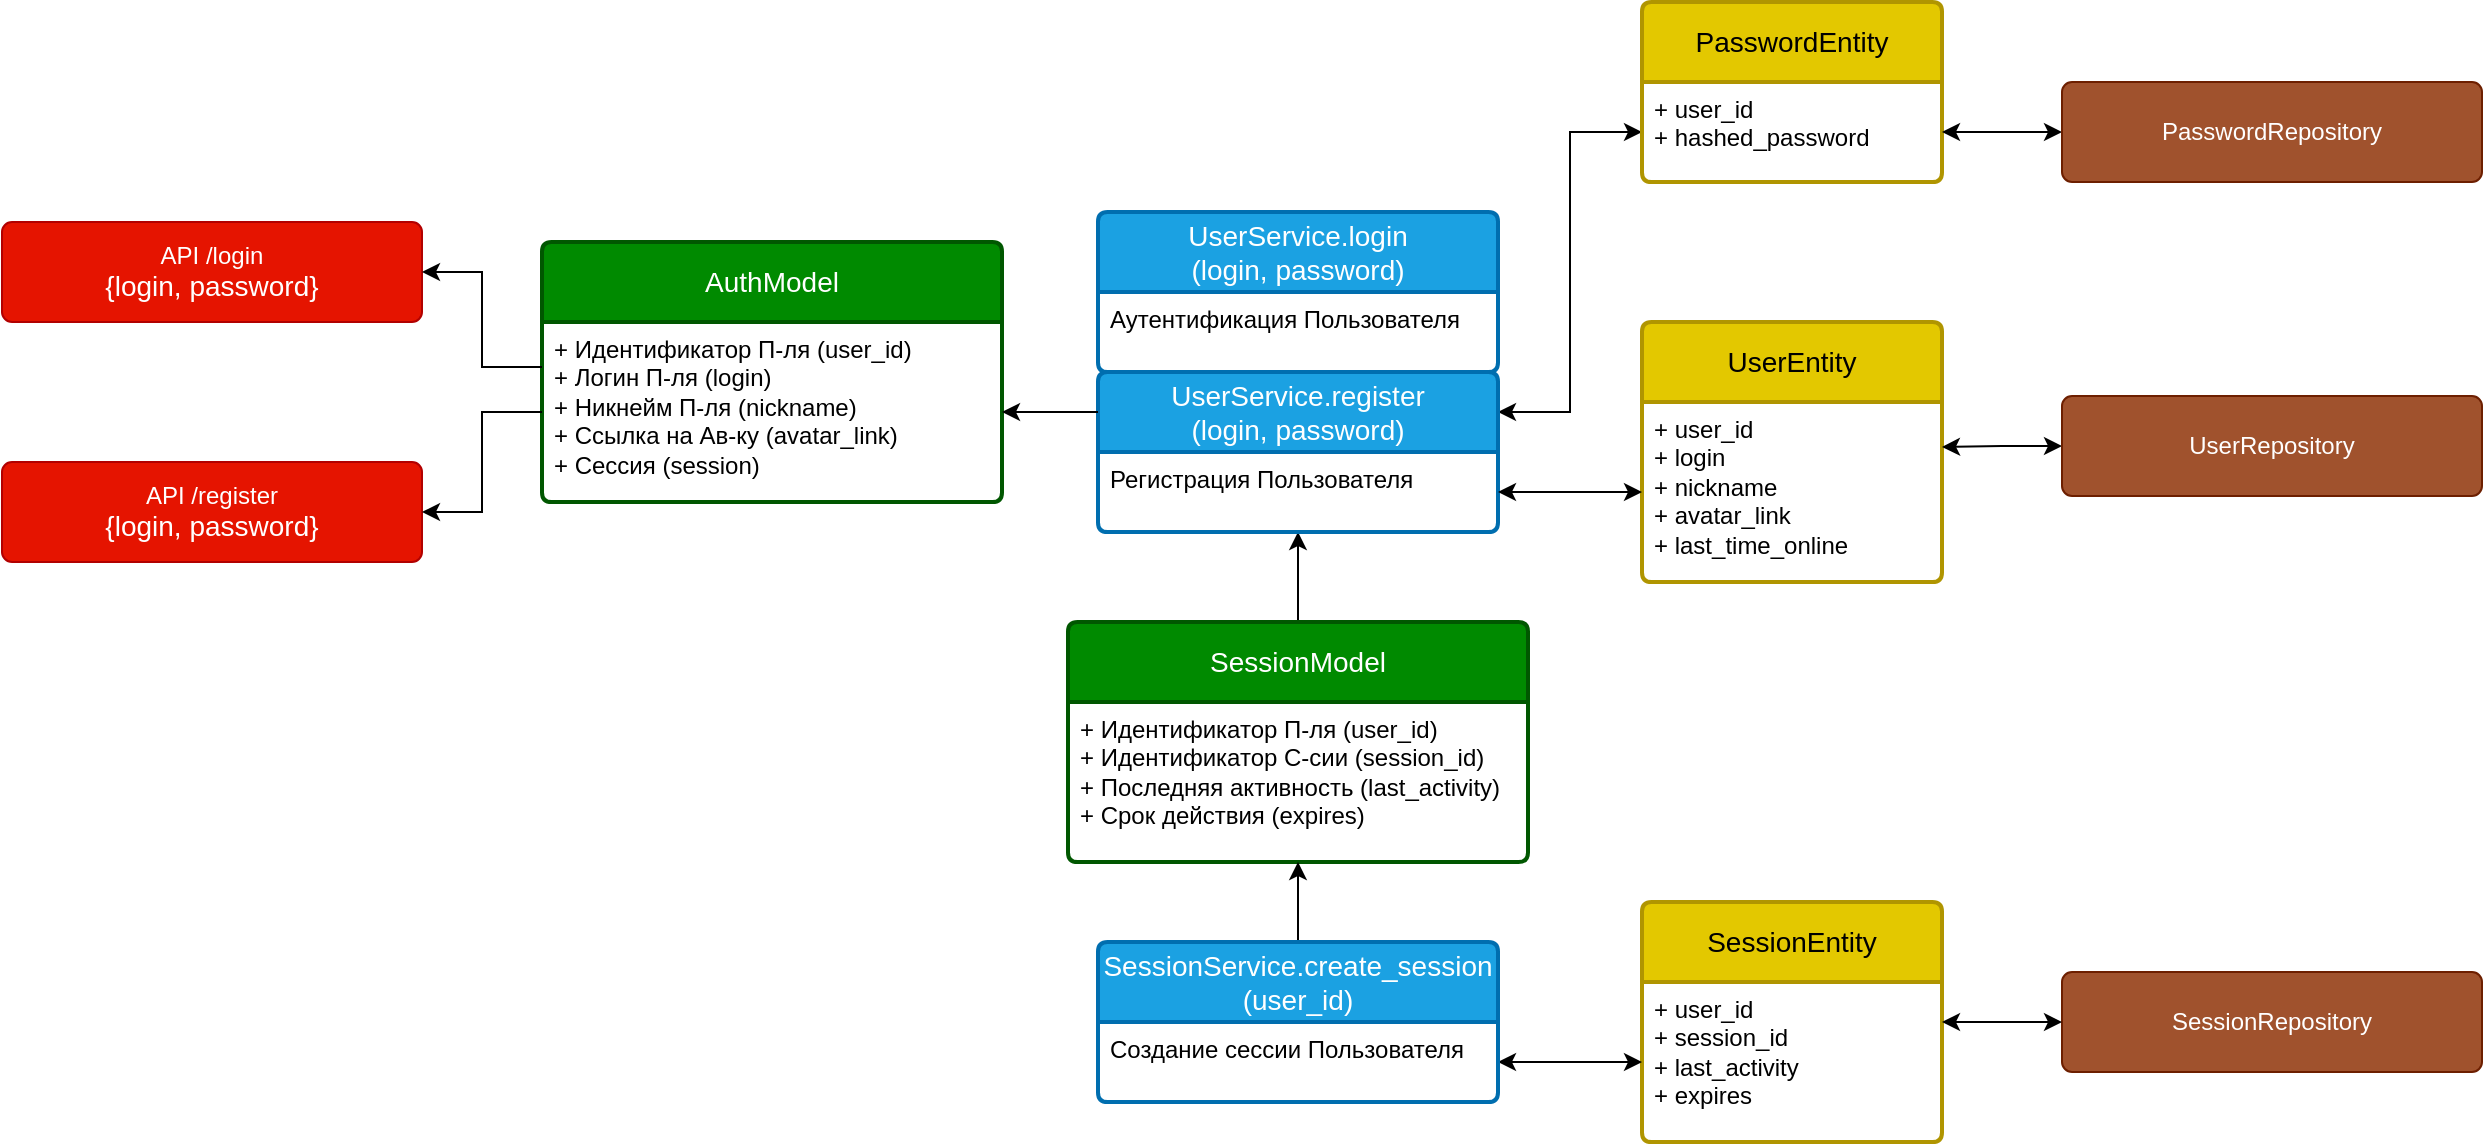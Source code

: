 <mxfile version="22.1.15" type="device">
  <diagram name="Страница — 1" id="Hi3ajWIMIS8MR4Pr8RoZ">
    <mxGraphModel dx="1434" dy="836" grid="1" gridSize="10" guides="1" tooltips="1" connect="1" arrows="1" fold="1" page="1" pageScale="1" pageWidth="827" pageHeight="1169" math="0" shadow="0">
      <root>
        <mxCell id="0" />
        <mxCell id="1" parent="0" />
        <mxCell id="Bp5M_iVDlmdlYIQlBRLn-39" style="edgeStyle=orthogonalEdgeStyle;rounded=0;orthogonalLoop=1;jettySize=auto;html=1;exitX=0.5;exitY=0;exitDx=0;exitDy=0;entryX=0.5;entryY=1;entryDx=0;entryDy=0;" edge="1" parent="1" source="Bp5M_iVDlmdlYIQlBRLn-1" target="Bp5M_iVDlmdlYIQlBRLn-6">
          <mxGeometry relative="1" as="geometry" />
        </mxCell>
        <mxCell id="Bp5M_iVDlmdlYIQlBRLn-1" value="SessionModel" style="swimlane;childLayout=stackLayout;horizontal=1;startSize=40;horizontalStack=0;rounded=1;fontSize=14;fontStyle=0;strokeWidth=2;resizeParent=0;resizeLast=1;shadow=0;dashed=0;align=center;arcSize=4;whiteSpace=wrap;html=1;fillColor=#008a00;fontColor=#ffffff;strokeColor=#005700;" vertex="1" parent="1">
          <mxGeometry x="553" y="480" width="230" height="120" as="geometry" />
        </mxCell>
        <mxCell id="Bp5M_iVDlmdlYIQlBRLn-2" value="+ Идентификатор П-ля (user_id)&lt;br&gt;+ Идентификатор С-сии (session_id)&lt;br&gt;+ Последняя активность (last_activity)&lt;br&gt;+ Срок действия (expires)" style="align=left;strokeColor=none;fillColor=none;spacingLeft=4;fontSize=12;verticalAlign=top;resizable=0;rotatable=0;part=1;html=1;" vertex="1" parent="Bp5M_iVDlmdlYIQlBRLn-1">
          <mxGeometry y="40" width="230" height="80" as="geometry" />
        </mxCell>
        <mxCell id="Bp5M_iVDlmdlYIQlBRLn-53" style="edgeStyle=orthogonalEdgeStyle;rounded=0;orthogonalLoop=1;jettySize=auto;html=1;exitX=1;exitY=0.25;exitDx=0;exitDy=0;entryX=0;entryY=0.5;entryDx=0;entryDy=0;startArrow=classic;startFill=1;" edge="1" parent="1" source="Bp5M_iVDlmdlYIQlBRLn-5" target="Bp5M_iVDlmdlYIQlBRLn-50">
          <mxGeometry relative="1" as="geometry" />
        </mxCell>
        <mxCell id="Bp5M_iVDlmdlYIQlBRLn-5" value="UserService.register&lt;br&gt;(login, password)" style="swimlane;childLayout=stackLayout;horizontal=1;startSize=40;horizontalStack=0;rounded=1;fontSize=14;fontStyle=0;strokeWidth=2;resizeParent=0;resizeLast=1;shadow=0;dashed=0;align=center;arcSize=4;whiteSpace=wrap;html=1;fillColor=#1ba1e2;fontColor=#ffffff;strokeColor=#006EAF;" vertex="1" parent="1">
          <mxGeometry x="568" y="355" width="200" height="80" as="geometry" />
        </mxCell>
        <mxCell id="Bp5M_iVDlmdlYIQlBRLn-6" value="Регистрация Пользователя" style="align=left;strokeColor=none;fillColor=none;spacingLeft=4;fontSize=12;verticalAlign=top;resizable=0;rotatable=0;part=1;html=1;" vertex="1" parent="Bp5M_iVDlmdlYIQlBRLn-5">
          <mxGeometry y="40" width="200" height="40" as="geometry" />
        </mxCell>
        <mxCell id="Bp5M_iVDlmdlYIQlBRLn-10" value="UserEntity" style="swimlane;childLayout=stackLayout;horizontal=1;startSize=40;horizontalStack=0;rounded=1;fontSize=14;fontStyle=0;strokeWidth=2;resizeParent=0;resizeLast=1;shadow=0;dashed=0;align=center;arcSize=4;whiteSpace=wrap;html=1;fillColor=#e3c800;fontColor=#000000;strokeColor=#B09500;" vertex="1" parent="1">
          <mxGeometry x="840" y="330" width="150" height="130" as="geometry" />
        </mxCell>
        <mxCell id="Bp5M_iVDlmdlYIQlBRLn-11" value="+ user_id&lt;br&gt;+ login&lt;br&gt;+ nickname&lt;br&gt;+ avatar_link&lt;br&gt;+ last_time_online" style="align=left;strokeColor=none;fillColor=none;spacingLeft=4;fontSize=12;verticalAlign=top;resizable=0;rotatable=0;part=1;html=1;" vertex="1" parent="Bp5M_iVDlmdlYIQlBRLn-10">
          <mxGeometry y="40" width="150" height="90" as="geometry" />
        </mxCell>
        <mxCell id="Bp5M_iVDlmdlYIQlBRLn-25" style="edgeStyle=orthogonalEdgeStyle;rounded=0;orthogonalLoop=1;jettySize=auto;html=1;entryX=0;entryY=0.5;entryDx=0;entryDy=0;startArrow=classic;startFill=1;" edge="1" parent="1" source="Bp5M_iVDlmdlYIQlBRLn-6" target="Bp5M_iVDlmdlYIQlBRLn-11">
          <mxGeometry relative="1" as="geometry" />
        </mxCell>
        <mxCell id="Bp5M_iVDlmdlYIQlBRLn-26" value="SessionEntity" style="swimlane;childLayout=stackLayout;horizontal=1;startSize=40;horizontalStack=0;rounded=1;fontSize=14;fontStyle=0;strokeWidth=2;resizeParent=0;resizeLast=1;shadow=0;dashed=0;align=center;arcSize=4;whiteSpace=wrap;html=1;fillColor=#e3c800;fontColor=#000000;strokeColor=#B09500;" vertex="1" parent="1">
          <mxGeometry x="840" y="620" width="150" height="120" as="geometry" />
        </mxCell>
        <mxCell id="Bp5M_iVDlmdlYIQlBRLn-27" value="+ user_id&lt;br&gt;+ session_id&lt;br&gt;+ last_activity&lt;br&gt;+ expires&lt;br&gt;" style="align=left;strokeColor=none;fillColor=none;spacingLeft=4;fontSize=12;verticalAlign=top;resizable=0;rotatable=0;part=1;html=1;" vertex="1" parent="Bp5M_iVDlmdlYIQlBRLn-26">
          <mxGeometry y="40" width="150" height="80" as="geometry" />
        </mxCell>
        <mxCell id="Bp5M_iVDlmdlYIQlBRLn-31" value="" style="edgeStyle=orthogonalEdgeStyle;rounded=0;orthogonalLoop=1;jettySize=auto;html=1;entryX=1;entryY=0.25;entryDx=0;entryDy=0;startArrow=classic;startFill=1;" edge="1" parent="1" source="Bp5M_iVDlmdlYIQlBRLn-30" target="Bp5M_iVDlmdlYIQlBRLn-11">
          <mxGeometry relative="1" as="geometry" />
        </mxCell>
        <mxCell id="Bp5M_iVDlmdlYIQlBRLn-30" value="UserRepository" style="rounded=1;arcSize=10;whiteSpace=wrap;html=1;align=center;fillColor=#a0522d;fontColor=#ffffff;strokeColor=#6D1F00;" vertex="1" parent="1">
          <mxGeometry x="1050" y="367" width="210" height="50" as="geometry" />
        </mxCell>
        <mxCell id="Bp5M_iVDlmdlYIQlBRLn-32" value="SessionRepository" style="rounded=1;arcSize=10;whiteSpace=wrap;html=1;align=center;fillColor=#a0522d;fontColor=#ffffff;strokeColor=#6D1F00;" vertex="1" parent="1">
          <mxGeometry x="1050" y="655" width="210" height="50" as="geometry" />
        </mxCell>
        <mxCell id="Bp5M_iVDlmdlYIQlBRLn-33" style="edgeStyle=orthogonalEdgeStyle;rounded=0;orthogonalLoop=1;jettySize=auto;html=1;exitX=1;exitY=0.25;exitDx=0;exitDy=0;startArrow=classic;startFill=1;" edge="1" parent="1" source="Bp5M_iVDlmdlYIQlBRLn-27" target="Bp5M_iVDlmdlYIQlBRLn-32">
          <mxGeometry relative="1" as="geometry" />
        </mxCell>
        <mxCell id="Bp5M_iVDlmdlYIQlBRLn-34" style="edgeStyle=orthogonalEdgeStyle;rounded=0;orthogonalLoop=1;jettySize=auto;html=1;startArrow=classic;startFill=1;" edge="1" parent="1" source="Bp5M_iVDlmdlYIQlBRLn-27" target="Bp5M_iVDlmdlYIQlBRLn-36">
          <mxGeometry relative="1" as="geometry">
            <Array as="points">
              <mxPoint x="830" y="700" />
              <mxPoint x="830" y="700" />
            </Array>
          </mxGeometry>
        </mxCell>
        <mxCell id="Bp5M_iVDlmdlYIQlBRLn-37" style="edgeStyle=orthogonalEdgeStyle;rounded=0;orthogonalLoop=1;jettySize=auto;html=1;entryX=0.5;entryY=1;entryDx=0;entryDy=0;" edge="1" parent="1" source="Bp5M_iVDlmdlYIQlBRLn-35" target="Bp5M_iVDlmdlYIQlBRLn-2">
          <mxGeometry relative="1" as="geometry" />
        </mxCell>
        <mxCell id="Bp5M_iVDlmdlYIQlBRLn-35" value="SessionService.create_session&lt;br&gt;(user_id)" style="swimlane;childLayout=stackLayout;horizontal=1;startSize=40;horizontalStack=0;rounded=1;fontSize=14;fontStyle=0;strokeWidth=2;resizeParent=0;resizeLast=1;shadow=0;dashed=0;align=center;arcSize=4;whiteSpace=wrap;html=1;fillColor=#1ba1e2;fontColor=#ffffff;strokeColor=#006EAF;" vertex="1" parent="1">
          <mxGeometry x="568" y="640" width="200" height="80" as="geometry" />
        </mxCell>
        <mxCell id="Bp5M_iVDlmdlYIQlBRLn-36" value="Создание сессии Пользователя" style="align=left;strokeColor=none;fillColor=none;spacingLeft=4;fontSize=12;verticalAlign=top;resizable=0;rotatable=0;part=1;html=1;" vertex="1" parent="Bp5M_iVDlmdlYIQlBRLn-35">
          <mxGeometry y="40" width="200" height="40" as="geometry" />
        </mxCell>
        <mxCell id="Bp5M_iVDlmdlYIQlBRLn-40" value="AuthModel" style="swimlane;childLayout=stackLayout;horizontal=1;startSize=40;horizontalStack=0;rounded=1;fontSize=14;fontStyle=0;strokeWidth=2;resizeParent=0;resizeLast=1;shadow=0;dashed=0;align=center;arcSize=4;whiteSpace=wrap;html=1;fillColor=#008a00;fontColor=#ffffff;strokeColor=#005700;" vertex="1" parent="1">
          <mxGeometry x="290" y="290" width="230" height="130" as="geometry" />
        </mxCell>
        <mxCell id="Bp5M_iVDlmdlYIQlBRLn-41" value="+ Идентификатор П-ля (user_id)&lt;br&gt;+ Логин П-ля (login)&lt;br&gt;+ Никнейм П-ля (nickname)&lt;br&gt;+ Ссылка на Ав-ку (avatar_link)&lt;br&gt;+ Сессия (session)" style="align=left;strokeColor=none;fillColor=none;spacingLeft=4;fontSize=12;verticalAlign=top;resizable=0;rotatable=0;part=1;html=1;" vertex="1" parent="Bp5M_iVDlmdlYIQlBRLn-40">
          <mxGeometry y="40" width="230" height="90" as="geometry" />
        </mxCell>
        <mxCell id="Bp5M_iVDlmdlYIQlBRLn-42" value="API /register&lt;br style=&quot;font-size: 14px;&quot;&gt;&lt;span style=&quot;font-size: 14px;&quot;&gt;{login, password}&lt;/span&gt;" style="rounded=1;arcSize=10;whiteSpace=wrap;html=1;align=center;fillColor=#e51400;fontColor=#ffffff;strokeColor=#B20000;" vertex="1" parent="1">
          <mxGeometry x="20" y="400" width="210" height="50" as="geometry" />
        </mxCell>
        <mxCell id="Bp5M_iVDlmdlYIQlBRLn-44" value="" style="edgeStyle=orthogonalEdgeStyle;rounded=0;orthogonalLoop=1;jettySize=auto;html=1;exitX=0;exitY=0.25;exitDx=0;exitDy=0;" edge="1" parent="1" source="Bp5M_iVDlmdlYIQlBRLn-5" target="Bp5M_iVDlmdlYIQlBRLn-41">
          <mxGeometry relative="1" as="geometry" />
        </mxCell>
        <mxCell id="Bp5M_iVDlmdlYIQlBRLn-45" style="edgeStyle=orthogonalEdgeStyle;rounded=0;orthogonalLoop=1;jettySize=auto;html=1;" edge="1" parent="1" source="Bp5M_iVDlmdlYIQlBRLn-41" target="Bp5M_iVDlmdlYIQlBRLn-42">
          <mxGeometry relative="1" as="geometry" />
        </mxCell>
        <mxCell id="Bp5M_iVDlmdlYIQlBRLn-46" value="API /login&lt;br style=&quot;font-size: 14px;&quot;&gt;&lt;span style=&quot;font-size: 14px;&quot;&gt;{login, password}&lt;/span&gt;" style="rounded=1;arcSize=10;whiteSpace=wrap;html=1;align=center;fillColor=#e51400;fontColor=#ffffff;strokeColor=#B20000;" vertex="1" parent="1">
          <mxGeometry x="20" y="280" width="210" height="50" as="geometry" />
        </mxCell>
        <mxCell id="Bp5M_iVDlmdlYIQlBRLn-47" value="UserService.login&lt;br&gt;(login, password)" style="swimlane;childLayout=stackLayout;horizontal=1;startSize=40;horizontalStack=0;rounded=1;fontSize=14;fontStyle=0;strokeWidth=2;resizeParent=0;resizeLast=1;shadow=0;dashed=0;align=center;arcSize=4;whiteSpace=wrap;html=1;fillColor=#1ba1e2;fontColor=#ffffff;strokeColor=#006EAF;" vertex="1" parent="1">
          <mxGeometry x="568" y="275" width="200" height="80" as="geometry">
            <mxRectangle x="568" y="790" width="150" height="50" as="alternateBounds" />
          </mxGeometry>
        </mxCell>
        <mxCell id="Bp5M_iVDlmdlYIQlBRLn-48" value="Аутентификация Пользователя" style="align=left;strokeColor=none;fillColor=none;spacingLeft=4;fontSize=12;verticalAlign=top;resizable=0;rotatable=0;part=1;html=1;" vertex="1" parent="Bp5M_iVDlmdlYIQlBRLn-47">
          <mxGeometry y="40" width="200" height="40" as="geometry" />
        </mxCell>
        <mxCell id="Bp5M_iVDlmdlYIQlBRLn-49" value="PasswordEntity" style="swimlane;childLayout=stackLayout;horizontal=1;startSize=40;horizontalStack=0;rounded=1;fontSize=14;fontStyle=0;strokeWidth=2;resizeParent=0;resizeLast=1;shadow=0;dashed=0;align=center;arcSize=4;whiteSpace=wrap;html=1;fillColor=#e3c800;fontColor=#000000;strokeColor=#B09500;" vertex="1" parent="1">
          <mxGeometry x="840" y="170" width="150" height="90" as="geometry" />
        </mxCell>
        <mxCell id="Bp5M_iVDlmdlYIQlBRLn-50" value="+ user_id&lt;br&gt;+ hashed_password" style="align=left;strokeColor=none;fillColor=none;spacingLeft=4;fontSize=12;verticalAlign=top;resizable=0;rotatable=0;part=1;html=1;" vertex="1" parent="Bp5M_iVDlmdlYIQlBRLn-49">
          <mxGeometry y="40" width="150" height="50" as="geometry" />
        </mxCell>
        <mxCell id="Bp5M_iVDlmdlYIQlBRLn-52" value="" style="edgeStyle=orthogonalEdgeStyle;rounded=0;orthogonalLoop=1;jettySize=auto;html=1;startArrow=classic;startFill=1;" edge="1" parent="1" source="Bp5M_iVDlmdlYIQlBRLn-51" target="Bp5M_iVDlmdlYIQlBRLn-50">
          <mxGeometry relative="1" as="geometry" />
        </mxCell>
        <mxCell id="Bp5M_iVDlmdlYIQlBRLn-51" value="PasswordRepository" style="rounded=1;arcSize=10;whiteSpace=wrap;html=1;align=center;fillColor=#a0522d;fontColor=#ffffff;strokeColor=#6D1F00;" vertex="1" parent="1">
          <mxGeometry x="1050" y="210" width="210" height="50" as="geometry" />
        </mxCell>
        <mxCell id="Bp5M_iVDlmdlYIQlBRLn-56" style="edgeStyle=orthogonalEdgeStyle;rounded=0;orthogonalLoop=1;jettySize=auto;html=1;exitX=0;exitY=0.25;exitDx=0;exitDy=0;entryX=1;entryY=0.5;entryDx=0;entryDy=0;" edge="1" parent="1" source="Bp5M_iVDlmdlYIQlBRLn-41" target="Bp5M_iVDlmdlYIQlBRLn-46">
          <mxGeometry relative="1" as="geometry" />
        </mxCell>
      </root>
    </mxGraphModel>
  </diagram>
</mxfile>
